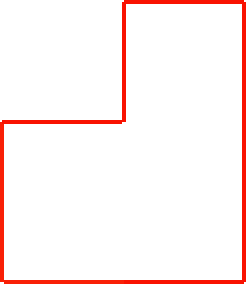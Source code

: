 <mxfile version="23.1.5" type="github">
  <diagram name="第 1 页" id="rIsHSFBBIo2I6mxMkCQL">
    <mxGraphModel dx="475" dy="255" grid="1" gridSize="10" guides="1" tooltips="1" connect="1" arrows="1" fold="1" page="1" pageScale="1" pageWidth="827" pageHeight="1169" math="0" shadow="0">
      <root>
        <mxCell id="0" />
        <mxCell id="1" parent="0" />
        <mxCell id="BgDJFzVFT2Xdpg6W4kP7-1" value="" style="endArrow=none;html=1;rounded=0;fillColor=#b1ddf0;strokeColor=#f91f06;strokeWidth=2;" parent="1" edge="1">
          <mxGeometry width="50" height="50" relative="1" as="geometry">
            <mxPoint x="559" y="240" as="sourcePoint" />
            <mxPoint x="559" y="160" as="targetPoint" />
          </mxGeometry>
        </mxCell>
        <mxCell id="BgDJFzVFT2Xdpg6W4kP7-3" value="" style="endArrow=none;html=1;rounded=0;fillColor=#b1ddf0;strokeColor=#f91201;strokeWidth=2;" parent="1" edge="1">
          <mxGeometry width="50" height="50" relative="1" as="geometry">
            <mxPoint x="559" y="160" as="sourcePoint" />
            <mxPoint x="619" y="160" as="targetPoint" />
          </mxGeometry>
        </mxCell>
        <mxCell id="BgDJFzVFT2Xdpg6W4kP7-4" value="" style="endArrow=none;html=1;rounded=0;fillColor=#f8cecc;strokeColor=#f91201;strokeWidth=2;gradientColor=#ea6b66;" parent="1" edge="1">
          <mxGeometry width="50" height="50" relative="1" as="geometry">
            <mxPoint x="620" y="160" as="sourcePoint" />
            <mxPoint x="620" y="100" as="targetPoint" />
          </mxGeometry>
        </mxCell>
        <mxCell id="BgDJFzVFT2Xdpg6W4kP7-5" value="" style="endArrow=none;html=1;rounded=0;fillColor=#f8cecc;strokeColor=#f91201;strokeWidth=2;gradientColor=#ea6b66;" parent="1" edge="1">
          <mxGeometry width="50" height="50" relative="1" as="geometry">
            <mxPoint x="620" y="100" as="sourcePoint" />
            <mxPoint x="680" y="100" as="targetPoint" />
          </mxGeometry>
        </mxCell>
        <mxCell id="BgDJFzVFT2Xdpg6W4kP7-6" value="" style="endArrow=none;html=1;rounded=0;fillColor=#f8cecc;strokeColor=#f91201;strokeWidth=2;gradientColor=#ea6b66;" parent="1" edge="1">
          <mxGeometry width="50" height="50" relative="1" as="geometry">
            <mxPoint x="680" y="240" as="sourcePoint" />
            <mxPoint x="680" y="100" as="targetPoint" />
          </mxGeometry>
        </mxCell>
        <mxCell id="JEFZm6surBAOUrWXB33V-2" value="" style="endArrow=none;html=1;rounded=0;fillColor=#b1ddf0;strokeColor=#f91f06;strokeWidth=2;" edge="1" parent="1">
          <mxGeometry width="50" height="50" relative="1" as="geometry">
            <mxPoint x="560" y="240" as="sourcePoint" />
            <mxPoint x="620" y="240" as="targetPoint" />
          </mxGeometry>
        </mxCell>
        <mxCell id="JEFZm6surBAOUrWXB33V-3" value="" style="endArrow=none;html=1;rounded=0;fillColor=#f8cecc;strokeColor=#f91201;strokeWidth=2;gradientColor=#ea6b66;" edge="1" parent="1">
          <mxGeometry width="50" height="50" relative="1" as="geometry">
            <mxPoint x="620" y="240" as="sourcePoint" />
            <mxPoint x="680" y="240" as="targetPoint" />
          </mxGeometry>
        </mxCell>
      </root>
    </mxGraphModel>
  </diagram>
</mxfile>
